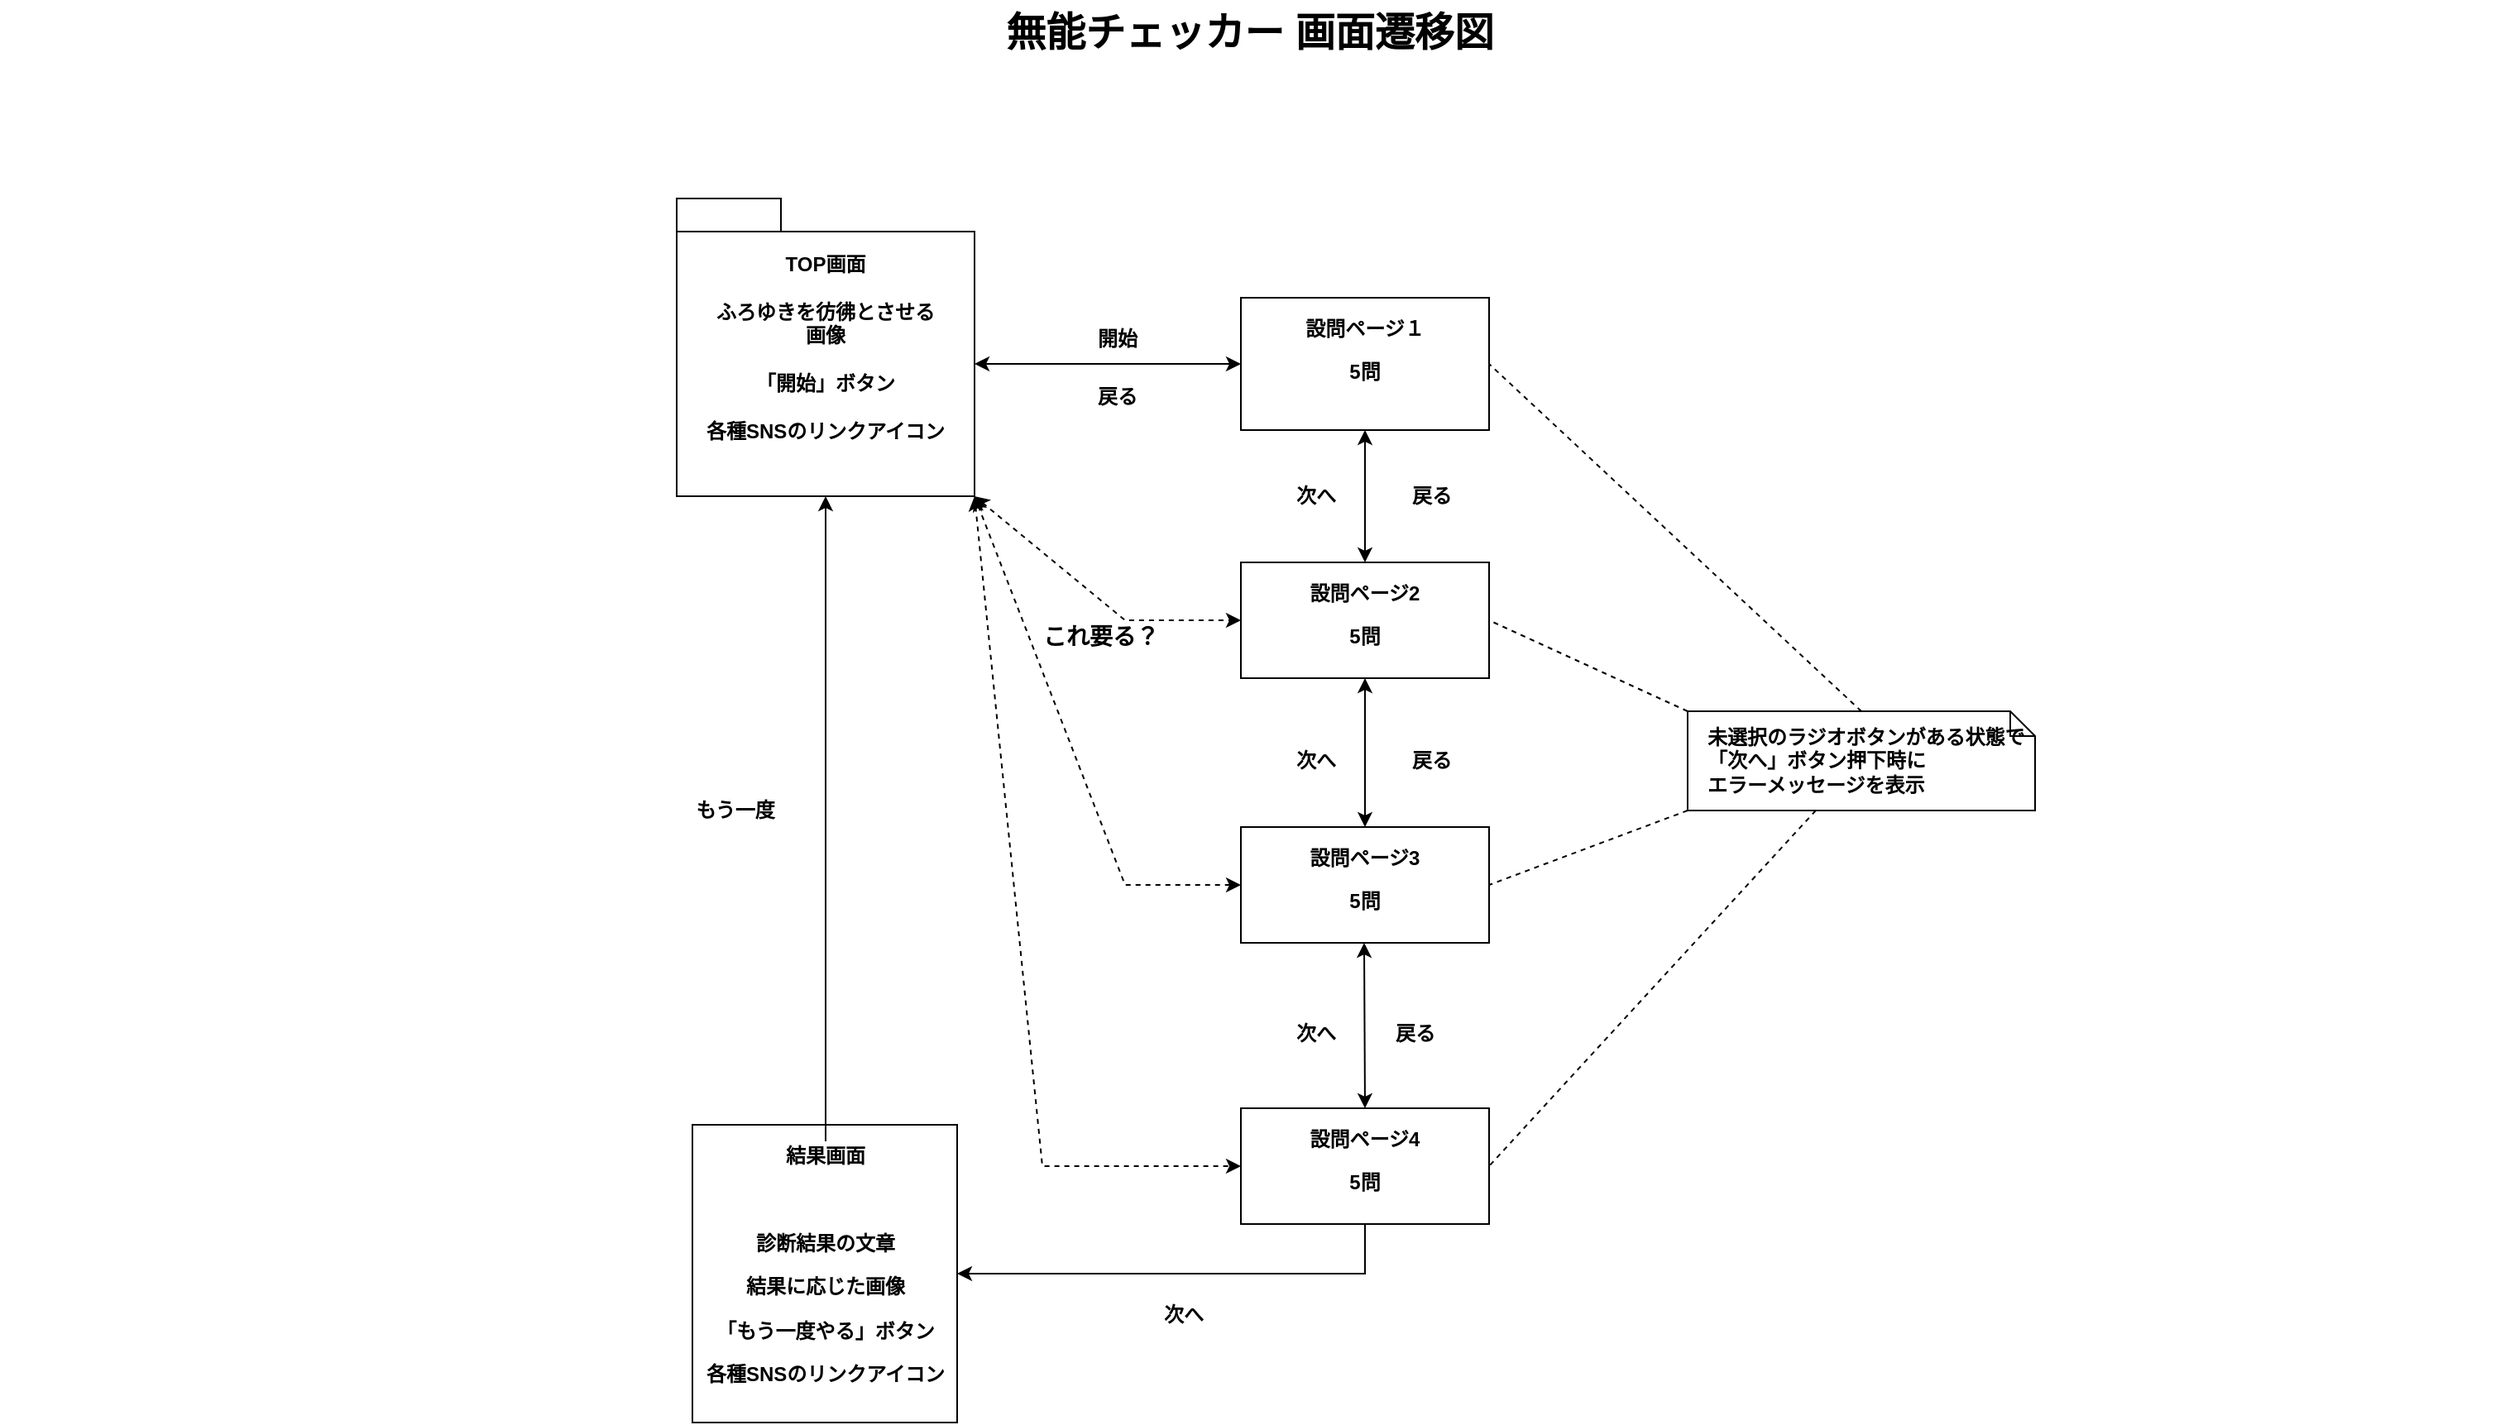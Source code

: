 <mxfile version="21.1.5" type="github">
  <diagram name="Page-1" id="929967ad-93f9-6ef4-fab6-5d389245f69c">
    <mxGraphModel dx="2011" dy="1164" grid="1" gridSize="10" guides="1" tooltips="1" connect="1" arrows="1" fold="1" page="1" pageScale="1.5" pageWidth="1169" pageHeight="826" background="none" math="0" shadow="0">
      <root>
        <mxCell id="0" style=";html=1;" />
        <mxCell id="1" style=";html=1;" parent="0" />
        <mxCell id="1672d66443f91eb5-2" value="TOP画面&lt;br&gt;&lt;br&gt;ふろゆきを彷彿とさせる&lt;br&gt;画像&lt;br&gt;&lt;br&gt;「開始」ボタン&lt;br&gt;&lt;br&gt;各種SNSのリンクアイコン" style="shape=folder;tabWidth=63;tabHeight=20;tabPosition=left;strokeWidth=1;html=1;whiteSpace=wrap;align=center;fontSize=12;fontStyle=1" parent="1" vertex="1">
          <mxGeometry x="529" y="160" width="180" height="180" as="geometry" />
        </mxCell>
        <mxCell id="1672d66443f91eb5-4" value="&lt;p&gt;結果画面&lt;/p&gt;&lt;p&gt;&lt;br&gt;&lt;/p&gt;&lt;p&gt;診断結果の文章&lt;/p&gt;&lt;p&gt;結果に応じた画像&lt;/p&gt;「&lt;span style=&quot;background-color: initial;&quot;&gt;もう一度やる」ボタン&lt;/span&gt;&lt;br&gt;&lt;p&gt;各種SNSのリンクアイコン&lt;/p&gt;" style="shape=rect;html=1;overflow=fill;whiteSpace=wrap;align=center;fontStyle=1" parent="1" vertex="1">
          <mxGeometry x="538.5" y="720" width="160" height="180" as="geometry" />
        </mxCell>
        <mxCell id="1672d66443f91eb5-5" value="&lt;p&gt;設問ページ１&lt;/p&gt;&lt;p&gt;5問&lt;/p&gt;" style="shape=rect;html=1;overflow=fill;whiteSpace=wrap;align=center;fontStyle=1" parent="1" vertex="1">
          <mxGeometry x="870" y="220" width="150" height="80" as="geometry" />
        </mxCell>
        <mxCell id="1672d66443f91eb5-19" style="rounded=0;html=1;endArrow=none;endFill=0;jettySize=auto;orthogonalLoop=1;entryX=1;entryY=0.5;entryDx=0;entryDy=0;dashed=1;" parent="1" source="1672d66443f91eb5-11" target="n7Yj7QFjer0qp2Yuac8n-3" edge="1">
          <mxGeometry relative="1" as="geometry">
            <mxPoint x="1000.03" y="725" as="targetPoint" />
          </mxGeometry>
        </mxCell>
        <mxCell id="1672d66443f91eb5-11" value="&lt;b&gt;未選択のラジオボタンがある状態で&lt;br&gt;「次へ」ボタン押下時に&lt;br&gt;エラーメッセージを表示&lt;br&gt;&lt;/b&gt;" style="shape=note;size=15;align=left;spacingLeft=10;html=1;whiteSpace=wrap;strokeWidth=1;fontSize=12;" parent="1" vertex="1">
          <mxGeometry x="1140" y="470" width="210" height="60" as="geometry" />
        </mxCell>
        <mxCell id="1672d66443f91eb5-23" value="無能チェッカー 画面遷移図" style="text;strokeColor=none;fillColor=none;html=1;fontSize=24;fontStyle=1;verticalAlign=middle;align=center;" parent="1" vertex="1">
          <mxGeometry x="120" y="40" width="1510" height="40" as="geometry" />
        </mxCell>
        <mxCell id="n7Yj7QFjer0qp2Yuac8n-1" value="&lt;p&gt;設問ページ2&lt;/p&gt;&lt;p&gt;5問&lt;/p&gt;" style="shape=rect;html=1;overflow=fill;whiteSpace=wrap;align=center;fontStyle=1" vertex="1" parent="1">
          <mxGeometry x="870" y="380" width="150" height="70" as="geometry" />
        </mxCell>
        <mxCell id="n7Yj7QFjer0qp2Yuac8n-2" value="&lt;p&gt;設問ページ3&lt;/p&gt;&lt;p&gt;5問&lt;/p&gt;" style="shape=rect;html=1;overflow=fill;whiteSpace=wrap;align=center;fontStyle=1" vertex="1" parent="1">
          <mxGeometry x="870" y="540" width="150" height="70" as="geometry" />
        </mxCell>
        <mxCell id="n7Yj7QFjer0qp2Yuac8n-3" value="&lt;p&gt;設問ページ4&lt;/p&gt;&lt;p&gt;5問&lt;/p&gt;" style="shape=rect;html=1;overflow=fill;whiteSpace=wrap;align=center;fontStyle=1" vertex="1" parent="1">
          <mxGeometry x="870" y="710" width="150" height="70" as="geometry" />
        </mxCell>
        <mxCell id="n7Yj7QFjer0qp2Yuac8n-4" value="" style="endArrow=classic;startArrow=classic;html=1;rounded=0;fontFamily=Helvetica;fontSize=12;fontColor=default;entryX=0;entryY=0.5;entryDx=0;entryDy=0;exitX=0;exitY=0;exitDx=180;exitDy=180;exitPerimeter=0;dashed=1;" edge="1" parent="1" source="1672d66443f91eb5-2" target="n7Yj7QFjer0qp2Yuac8n-2">
          <mxGeometry width="50" height="50" relative="1" as="geometry">
            <mxPoint x="660" y="360" as="sourcePoint" />
            <mxPoint x="900" y="530" as="targetPoint" />
            <Array as="points">
              <mxPoint x="800" y="575" />
            </Array>
          </mxGeometry>
        </mxCell>
        <mxCell id="n7Yj7QFjer0qp2Yuac8n-7" value="" style="endArrow=classic;startArrow=classic;html=1;rounded=0;fontFamily=Helvetica;fontSize=12;fontColor=default;entryX=0;entryY=0.5;entryDx=0;entryDy=0;exitX=0;exitY=0;exitDx=180;exitDy=180;exitPerimeter=0;dashed=1;" edge="1" parent="1" source="1672d66443f91eb5-2" target="n7Yj7QFjer0qp2Yuac8n-3">
          <mxGeometry width="50" height="50" relative="1" as="geometry">
            <mxPoint x="760" y="730" as="sourcePoint" />
            <mxPoint x="810" y="680" as="targetPoint" />
            <Array as="points">
              <mxPoint x="750" y="745" />
            </Array>
          </mxGeometry>
        </mxCell>
        <mxCell id="n7Yj7QFjer0qp2Yuac8n-8" value="" style="endArrow=classic;startArrow=classic;html=1;rounded=0;fontFamily=Helvetica;fontSize=12;fontColor=default;entryX=0;entryY=0.5;entryDx=0;entryDy=0;dashed=1;exitX=0;exitY=0;exitDx=180;exitDy=180;exitPerimeter=0;" edge="1" parent="1" source="1672d66443f91eb5-2">
          <mxGeometry width="50" height="50" relative="1" as="geometry">
            <mxPoint x="670" y="350" as="sourcePoint" />
            <mxPoint x="870" y="415" as="targetPoint" />
            <Array as="points">
              <mxPoint x="800" y="415" />
            </Array>
          </mxGeometry>
        </mxCell>
        <mxCell id="n7Yj7QFjer0qp2Yuac8n-9" value="" style="endArrow=classic;startArrow=classic;html=1;rounded=0;fontFamily=Helvetica;fontSize=12;fontColor=default;entryX=0;entryY=0.5;entryDx=0;entryDy=0;exitX=0;exitY=0;exitDx=180;exitDy=100;exitPerimeter=0;" edge="1" parent="1" source="1672d66443f91eb5-2" target="1672d66443f91eb5-5">
          <mxGeometry width="50" height="50" relative="1" as="geometry">
            <mxPoint x="780" y="230" as="sourcePoint" />
            <mxPoint x="1256" y="455" as="targetPoint" />
            <Array as="points" />
          </mxGeometry>
        </mxCell>
        <mxCell id="n7Yj7QFjer0qp2Yuac8n-17" value="" style="endArrow=classic;startArrow=classic;html=1;rounded=0;fontFamily=Helvetica;fontSize=12;fontColor=default;entryX=0.5;entryY=0;entryDx=0;entryDy=0;exitX=0.5;exitY=1;exitDx=0;exitDy=0;" edge="1" parent="1" source="1672d66443f91eb5-5" target="n7Yj7QFjer0qp2Yuac8n-1">
          <mxGeometry width="50" height="50" relative="1" as="geometry">
            <mxPoint x="970" y="350" as="sourcePoint" />
            <mxPoint x="1150" y="350" as="targetPoint" />
            <Array as="points" />
          </mxGeometry>
        </mxCell>
        <mxCell id="n7Yj7QFjer0qp2Yuac8n-18" value="" style="endArrow=classic;startArrow=classic;html=1;rounded=0;fontFamily=Helvetica;fontSize=12;fontColor=default;entryX=0.5;entryY=0;entryDx=0;entryDy=0;exitX=0.5;exitY=1;exitDx=0;exitDy=0;" edge="1" parent="1" source="n7Yj7QFjer0qp2Yuac8n-1" target="n7Yj7QFjer0qp2Yuac8n-2">
          <mxGeometry width="50" height="50" relative="1" as="geometry">
            <mxPoint x="960" y="450" as="sourcePoint" />
            <mxPoint x="960" y="530" as="targetPoint" />
            <Array as="points" />
          </mxGeometry>
        </mxCell>
        <mxCell id="n7Yj7QFjer0qp2Yuac8n-19" value="" style="endArrow=classic;startArrow=classic;html=1;rounded=0;fontFamily=Helvetica;fontSize=12;fontColor=default;entryX=0.5;entryY=0;entryDx=0;entryDy=0;exitX=0.5;exitY=1;exitDx=0;exitDy=0;" edge="1" parent="1" target="n7Yj7QFjer0qp2Yuac8n-3">
          <mxGeometry width="50" height="50" relative="1" as="geometry">
            <mxPoint x="944.5" y="610" as="sourcePoint" />
            <mxPoint x="944.5" y="690" as="targetPoint" />
            <Array as="points" />
          </mxGeometry>
        </mxCell>
        <mxCell id="n7Yj7QFjer0qp2Yuac8n-21" style="rounded=0;html=1;endArrow=none;endFill=0;jettySize=auto;orthogonalLoop=1;entryX=1;entryY=0.5;entryDx=0;entryDy=0;exitX=0;exitY=1;exitDx=0;exitDy=0;exitPerimeter=0;dashed=1;" edge="1" parent="1" source="1672d66443f91eb5-11" target="n7Yj7QFjer0qp2Yuac8n-2">
          <mxGeometry relative="1" as="geometry">
            <mxPoint x="1180" y="530" as="sourcePoint" />
            <mxPoint x="1030" y="755" as="targetPoint" />
          </mxGeometry>
        </mxCell>
        <mxCell id="n7Yj7QFjer0qp2Yuac8n-22" style="rounded=0;html=1;endArrow=none;endFill=0;jettySize=auto;orthogonalLoop=1;entryX=1;entryY=0.5;entryDx=0;entryDy=0;exitX=0;exitY=0;exitDx=0;exitDy=0;exitPerimeter=0;dashed=1;" edge="1" parent="1" source="1672d66443f91eb5-11" target="n7Yj7QFjer0qp2Yuac8n-1">
          <mxGeometry relative="1" as="geometry">
            <mxPoint x="1180" y="450" as="sourcePoint" />
            <mxPoint x="1010" y="495" as="targetPoint" />
          </mxGeometry>
        </mxCell>
        <mxCell id="n7Yj7QFjer0qp2Yuac8n-23" style="rounded=0;html=1;endArrow=none;endFill=0;jettySize=auto;orthogonalLoop=1;entryX=1;entryY=0.5;entryDx=0;entryDy=0;exitX=0.5;exitY=0;exitDx=0;exitDy=0;exitPerimeter=0;dashed=1;" edge="1" parent="1" source="1672d66443f91eb5-11" target="1672d66443f91eb5-5">
          <mxGeometry relative="1" as="geometry">
            <mxPoint x="1200" y="480" as="sourcePoint" />
            <mxPoint x="1030" y="425" as="targetPoint" />
          </mxGeometry>
        </mxCell>
        <mxCell id="n7Yj7QFjer0qp2Yuac8n-25" value="&lt;b&gt;&lt;font style=&quot;font-size: 14px;&quot;&gt;これ要る？&lt;/font&gt;&lt;/b&gt;" style="text;html=1;align=center;verticalAlign=middle;resizable=0;points=[];autosize=1;strokeColor=none;fillColor=none;fontSize=12;fontFamily=Helvetica;fontColor=default;" vertex="1" parent="1">
          <mxGeometry x="740" y="410" width="90" height="30" as="geometry" />
        </mxCell>
        <mxCell id="n7Yj7QFjer0qp2Yuac8n-26" value="開始" style="text;html=1;align=center;verticalAlign=middle;resizable=0;points=[];autosize=1;strokeColor=none;fillColor=none;fontSize=12;fontFamily=Helvetica;fontColor=default;fontStyle=1" vertex="1" parent="1">
          <mxGeometry x="770" y="230" width="50" height="30" as="geometry" />
        </mxCell>
        <mxCell id="n7Yj7QFjer0qp2Yuac8n-27" value="次へ" style="text;html=1;align=center;verticalAlign=middle;resizable=0;points=[];autosize=1;strokeColor=none;fillColor=none;fontSize=12;fontFamily=Helvetica;fontColor=default;fontStyle=1" vertex="1" parent="1">
          <mxGeometry x="890" y="325" width="50" height="30" as="geometry" />
        </mxCell>
        <mxCell id="n7Yj7QFjer0qp2Yuac8n-28" value="次へ" style="text;html=1;align=center;verticalAlign=middle;resizable=0;points=[];autosize=1;strokeColor=none;fillColor=none;fontSize=12;fontFamily=Helvetica;fontColor=default;fontStyle=1" vertex="1" parent="1">
          <mxGeometry x="890" y="485" width="50" height="30" as="geometry" />
        </mxCell>
        <mxCell id="n7Yj7QFjer0qp2Yuac8n-29" value="次へ" style="text;html=1;align=center;verticalAlign=middle;resizable=0;points=[];autosize=1;strokeColor=none;fillColor=none;fontSize=12;fontFamily=Helvetica;fontColor=default;fontStyle=1" vertex="1" parent="1">
          <mxGeometry x="890" y="650" width="50" height="30" as="geometry" />
        </mxCell>
        <mxCell id="n7Yj7QFjer0qp2Yuac8n-30" value="次へ" style="text;html=1;align=center;verticalAlign=middle;resizable=0;points=[];autosize=1;strokeColor=none;fillColor=none;fontSize=12;fontFamily=Helvetica;fontColor=default;fontStyle=1" vertex="1" parent="1">
          <mxGeometry x="810" y="820" width="50" height="30" as="geometry" />
        </mxCell>
        <mxCell id="n7Yj7QFjer0qp2Yuac8n-31" value="" style="endArrow=classic;html=1;rounded=0;fontFamily=Helvetica;fontSize=12;fontColor=default;exitX=0.5;exitY=1;exitDx=0;exitDy=0;entryX=1;entryY=0.5;entryDx=0;entryDy=0;" edge="1" parent="1" source="n7Yj7QFjer0qp2Yuac8n-3" target="1672d66443f91eb5-4">
          <mxGeometry width="50" height="50" relative="1" as="geometry">
            <mxPoint x="950" y="890" as="sourcePoint" />
            <mxPoint x="1000" y="840" as="targetPoint" />
            <Array as="points">
              <mxPoint x="945" y="810" />
            </Array>
          </mxGeometry>
        </mxCell>
        <mxCell id="n7Yj7QFjer0qp2Yuac8n-32" value="戻る" style="text;html=1;align=center;verticalAlign=middle;resizable=0;points=[];autosize=1;strokeColor=none;fillColor=none;fontSize=12;fontFamily=Helvetica;fontColor=default;fontStyle=1" vertex="1" parent="1">
          <mxGeometry x="950" y="650" width="50" height="30" as="geometry" />
        </mxCell>
        <mxCell id="n7Yj7QFjer0qp2Yuac8n-33" value="戻る" style="text;html=1;align=center;verticalAlign=middle;resizable=0;points=[];autosize=1;strokeColor=none;fillColor=none;fontSize=12;fontFamily=Helvetica;fontColor=default;fontStyle=1" vertex="1" parent="1">
          <mxGeometry x="960" y="485" width="50" height="30" as="geometry" />
        </mxCell>
        <mxCell id="n7Yj7QFjer0qp2Yuac8n-34" value="戻る" style="text;html=1;align=center;verticalAlign=middle;resizable=0;points=[];autosize=1;strokeColor=none;fillColor=none;fontSize=12;fontFamily=Helvetica;fontColor=default;fontStyle=1" vertex="1" parent="1">
          <mxGeometry x="960" y="325" width="50" height="30" as="geometry" />
        </mxCell>
        <mxCell id="n7Yj7QFjer0qp2Yuac8n-35" value="戻る" style="text;html=1;align=center;verticalAlign=middle;resizable=0;points=[];autosize=1;strokeColor=none;fillColor=none;fontSize=12;fontFamily=Helvetica;fontColor=default;fontStyle=1" vertex="1" parent="1">
          <mxGeometry x="770" y="265" width="50" height="30" as="geometry" />
        </mxCell>
        <mxCell id="n7Yj7QFjer0qp2Yuac8n-36" value="" style="endArrow=classic;html=1;rounded=0;fontFamily=Helvetica;fontSize=12;fontColor=default;entryX=0.5;entryY=1;entryDx=0;entryDy=0;entryPerimeter=0;" edge="1" parent="1" target="1672d66443f91eb5-2">
          <mxGeometry width="50" height="50" relative="1" as="geometry">
            <mxPoint x="619" y="730" as="sourcePoint" />
            <mxPoint x="630" y="515" as="targetPoint" />
          </mxGeometry>
        </mxCell>
        <mxCell id="n7Yj7QFjer0qp2Yuac8n-37" value="もう一度" style="text;html=1;align=center;verticalAlign=middle;resizable=0;points=[];autosize=1;strokeColor=none;fillColor=none;fontSize=12;fontFamily=Helvetica;fontColor=default;fontStyle=1" vertex="1" parent="1">
          <mxGeometry x="528.5" y="515" width="70" height="30" as="geometry" />
        </mxCell>
      </root>
    </mxGraphModel>
  </diagram>
</mxfile>
